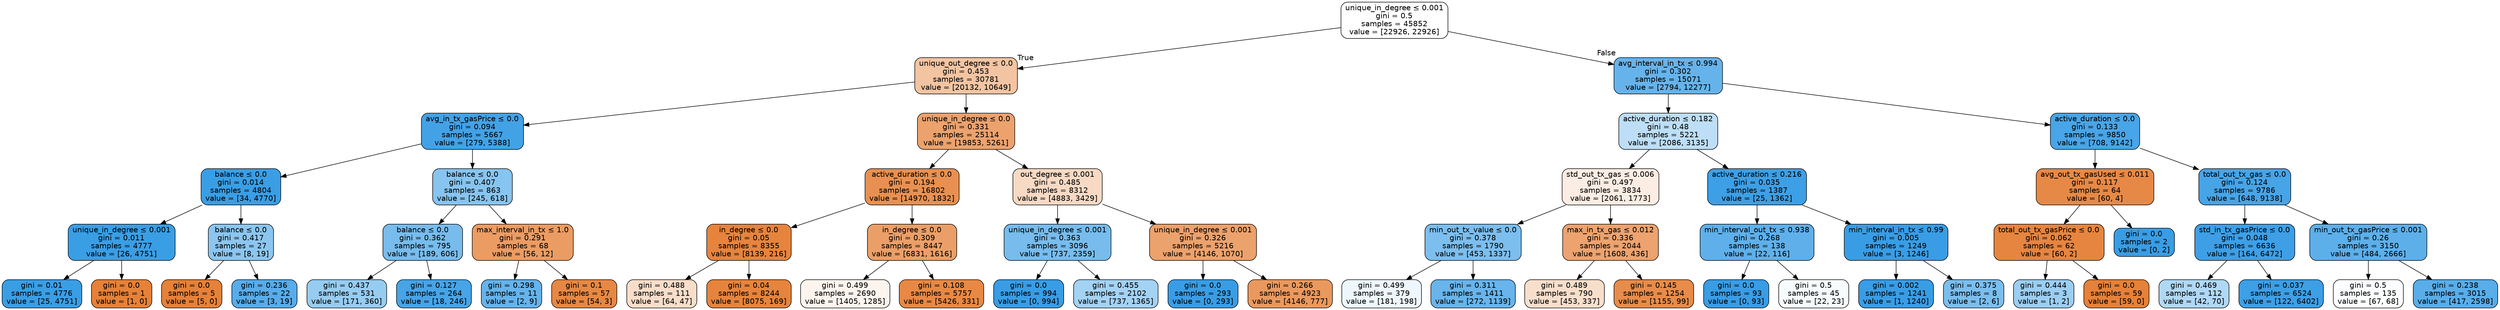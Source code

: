 digraph Tree {
node [shape=box, style="filled, rounded", color="black", fontname=helvetica] ;
edge [fontname=helvetica] ;
0 [label=<unique_in_degree &le; 0.001<br/>gini = 0.5<br/>samples = 45852<br/>value = [22926, 22926]>, fillcolor="#ffffff"] ;
1 [label=<unique_out_degree &le; 0.0<br/>gini = 0.453<br/>samples = 30781<br/>value = [20132, 10649]>, fillcolor="#f3c4a2"] ;
0 -> 1 [labeldistance=2.5, labelangle=45, headlabel="True"] ;
2 [label=<avg_in_tx_gasPrice &le; 0.0<br/>gini = 0.094<br/>samples = 5667<br/>value = [279, 5388]>, fillcolor="#43a2e6"] ;
1 -> 2 ;
3 [label=<balance &le; 0.0<br/>gini = 0.014<br/>samples = 4804<br/>value = [34, 4770]>, fillcolor="#3a9ee5"] ;
2 -> 3 ;
4 [label=<unique_in_degree &le; 0.001<br/>gini = 0.011<br/>samples = 4777<br/>value = [26, 4751]>, fillcolor="#3a9ee5"] ;
3 -> 4 ;
5 [label=<gini = 0.01<br/>samples = 4776<br/>value = [25, 4751]>, fillcolor="#3a9ee5"] ;
4 -> 5 ;
6 [label=<gini = 0.0<br/>samples = 1<br/>value = [1, 0]>, fillcolor="#e58139"] ;
4 -> 6 ;
7 [label=<balance &le; 0.0<br/>gini = 0.417<br/>samples = 27<br/>value = [8, 19]>, fillcolor="#8cc6f0"] ;
3 -> 7 ;
8 [label=<gini = 0.0<br/>samples = 5<br/>value = [5, 0]>, fillcolor="#e58139"] ;
7 -> 8 ;
9 [label=<gini = 0.236<br/>samples = 22<br/>value = [3, 19]>, fillcolor="#58ace9"] ;
7 -> 9 ;
10 [label=<balance &le; 0.0<br/>gini = 0.407<br/>samples = 863<br/>value = [245, 618]>, fillcolor="#87c4ef"] ;
2 -> 10 ;
11 [label=<balance &le; 0.0<br/>gini = 0.362<br/>samples = 795<br/>value = [189, 606]>, fillcolor="#77bced"] ;
10 -> 11 ;
12 [label=<gini = 0.437<br/>samples = 531<br/>value = [171, 360]>, fillcolor="#97ccf1"] ;
11 -> 12 ;
13 [label=<gini = 0.127<br/>samples = 264<br/>value = [18, 246]>, fillcolor="#47a4e7"] ;
11 -> 13 ;
14 [label=<max_interval_in_tx &le; 1.0<br/>gini = 0.291<br/>samples = 68<br/>value = [56, 12]>, fillcolor="#eb9c63"] ;
10 -> 14 ;
15 [label=<gini = 0.298<br/>samples = 11<br/>value = [2, 9]>, fillcolor="#65b3eb"] ;
14 -> 15 ;
16 [label=<gini = 0.1<br/>samples = 57<br/>value = [54, 3]>, fillcolor="#e68844"] ;
14 -> 16 ;
17 [label=<unique_in_degree &le; 0.0<br/>gini = 0.331<br/>samples = 25114<br/>value = [19853, 5261]>, fillcolor="#eca26d"] ;
1 -> 17 ;
18 [label=<active_duration &le; 0.0<br/>gini = 0.194<br/>samples = 16802<br/>value = [14970, 1832]>, fillcolor="#e89051"] ;
17 -> 18 ;
19 [label=<in_degree &le; 0.0<br/>gini = 0.05<br/>samples = 8355<br/>value = [8139, 216]>, fillcolor="#e6843e"] ;
18 -> 19 ;
20 [label=<gini = 0.488<br/>samples = 111<br/>value = [64, 47]>, fillcolor="#f8deca"] ;
19 -> 20 ;
21 [label=<gini = 0.04<br/>samples = 8244<br/>value = [8075, 169]>, fillcolor="#e6843d"] ;
19 -> 21 ;
22 [label=<in_degree &le; 0.0<br/>gini = 0.309<br/>samples = 8447<br/>value = [6831, 1616]>, fillcolor="#eb9f68"] ;
18 -> 22 ;
23 [label=<gini = 0.499<br/>samples = 2690<br/>value = [1405, 1285]>, fillcolor="#fdf4ee"] ;
22 -> 23 ;
24 [label=<gini = 0.108<br/>samples = 5757<br/>value = [5426, 331]>, fillcolor="#e78945"] ;
22 -> 24 ;
25 [label=<out_degree &le; 0.001<br/>gini = 0.485<br/>samples = 8312<br/>value = [4883, 3429]>, fillcolor="#f7d9c4"] ;
17 -> 25 ;
26 [label=<unique_in_degree &le; 0.001<br/>gini = 0.363<br/>samples = 3096<br/>value = [737, 2359]>, fillcolor="#77bced"] ;
25 -> 26 ;
27 [label=<gini = 0.0<br/>samples = 994<br/>value = [0, 994]>, fillcolor="#399de5"] ;
26 -> 27 ;
28 [label=<gini = 0.455<br/>samples = 2102<br/>value = [737, 1365]>, fillcolor="#a4d2f3"] ;
26 -> 28 ;
29 [label=<unique_in_degree &le; 0.001<br/>gini = 0.326<br/>samples = 5216<br/>value = [4146, 1070]>, fillcolor="#eca26c"] ;
25 -> 29 ;
30 [label=<gini = 0.0<br/>samples = 293<br/>value = [0, 293]>, fillcolor="#399de5"] ;
29 -> 30 ;
31 [label=<gini = 0.266<br/>samples = 4923<br/>value = [4146, 777]>, fillcolor="#ea995e"] ;
29 -> 31 ;
32 [label=<avg_interval_in_tx &le; 0.994<br/>gini = 0.302<br/>samples = 15071<br/>value = [2794, 12277]>, fillcolor="#66b3eb"] ;
0 -> 32 [labeldistance=2.5, labelangle=-45, headlabel="False"] ;
33 [label=<active_duration &le; 0.182<br/>gini = 0.48<br/>samples = 5221<br/>value = [2086, 3135]>, fillcolor="#bddef6"] ;
32 -> 33 ;
34 [label=<std_out_tx_gas &le; 0.006<br/>gini = 0.497<br/>samples = 3834<br/>value = [2061, 1773]>, fillcolor="#fbede3"] ;
33 -> 34 ;
35 [label=<min_out_tx_value &le; 0.0<br/>gini = 0.378<br/>samples = 1790<br/>value = [453, 1337]>, fillcolor="#7cbeee"] ;
34 -> 35 ;
36 [label=<gini = 0.499<br/>samples = 379<br/>value = [181, 198]>, fillcolor="#eef7fd"] ;
35 -> 36 ;
37 [label=<gini = 0.311<br/>samples = 1411<br/>value = [272, 1139]>, fillcolor="#68b4eb"] ;
35 -> 37 ;
38 [label=<max_in_tx_gas &le; 0.012<br/>gini = 0.336<br/>samples = 2044<br/>value = [1608, 436]>, fillcolor="#eca36f"] ;
34 -> 38 ;
39 [label=<gini = 0.489<br/>samples = 790<br/>value = [453, 337]>, fillcolor="#f8dfcc"] ;
38 -> 39 ;
40 [label=<gini = 0.145<br/>samples = 1254<br/>value = [1155, 99]>, fillcolor="#e78c4a"] ;
38 -> 40 ;
41 [label=<active_duration &le; 0.216<br/>gini = 0.035<br/>samples = 1387<br/>value = [25, 1362]>, fillcolor="#3d9fe5"] ;
33 -> 41 ;
42 [label=<min_interval_out_tx &le; 0.938<br/>gini = 0.268<br/>samples = 138<br/>value = [22, 116]>, fillcolor="#5fb0ea"] ;
41 -> 42 ;
43 [label=<gini = 0.0<br/>samples = 93<br/>value = [0, 93]>, fillcolor="#399de5"] ;
42 -> 43 ;
44 [label=<gini = 0.5<br/>samples = 45<br/>value = [22, 23]>, fillcolor="#f6fbfe"] ;
42 -> 44 ;
45 [label=<min_interval_in_tx &le; 0.99<br/>gini = 0.005<br/>samples = 1249<br/>value = [3, 1246]>, fillcolor="#399de5"] ;
41 -> 45 ;
46 [label=<gini = 0.002<br/>samples = 1241<br/>value = [1, 1240]>, fillcolor="#399de5"] ;
45 -> 46 ;
47 [label=<gini = 0.375<br/>samples = 8<br/>value = [2, 6]>, fillcolor="#7bbeee"] ;
45 -> 47 ;
48 [label=<active_duration &le; 0.0<br/>gini = 0.133<br/>samples = 9850<br/>value = [708, 9142]>, fillcolor="#48a5e7"] ;
32 -> 48 ;
49 [label=<avg_out_tx_gasUsed &le; 0.011<br/>gini = 0.117<br/>samples = 64<br/>value = [60, 4]>, fillcolor="#e78946"] ;
48 -> 49 ;
50 [label=<total_out_tx_gasPrice &le; 0.0<br/>gini = 0.062<br/>samples = 62<br/>value = [60, 2]>, fillcolor="#e68540"] ;
49 -> 50 ;
51 [label=<gini = 0.444<br/>samples = 3<br/>value = [1, 2]>, fillcolor="#9ccef2"] ;
50 -> 51 ;
52 [label=<gini = 0.0<br/>samples = 59<br/>value = [59, 0]>, fillcolor="#e58139"] ;
50 -> 52 ;
53 [label=<gini = 0.0<br/>samples = 2<br/>value = [0, 2]>, fillcolor="#399de5"] ;
49 -> 53 ;
54 [label=<total_out_tx_gas &le; 0.0<br/>gini = 0.124<br/>samples = 9786<br/>value = [648, 9138]>, fillcolor="#47a4e7"] ;
48 -> 54 ;
55 [label=<std_in_tx_gasPrice &le; 0.0<br/>gini = 0.048<br/>samples = 6636<br/>value = [164, 6472]>, fillcolor="#3e9fe6"] ;
54 -> 55 ;
56 [label=<gini = 0.469<br/>samples = 112<br/>value = [42, 70]>, fillcolor="#b0d8f5"] ;
55 -> 56 ;
57 [label=<gini = 0.037<br/>samples = 6524<br/>value = [122, 6402]>, fillcolor="#3d9fe5"] ;
55 -> 57 ;
58 [label=<min_out_tx_gasPrice &le; 0.001<br/>gini = 0.26<br/>samples = 3150<br/>value = [484, 2666]>, fillcolor="#5dafea"] ;
54 -> 58 ;
59 [label=<gini = 0.5<br/>samples = 135<br/>value = [67, 68]>, fillcolor="#fcfeff"] ;
58 -> 59 ;
60 [label=<gini = 0.238<br/>samples = 3015<br/>value = [417, 2598]>, fillcolor="#59ade9"] ;
58 -> 60 ;
}
